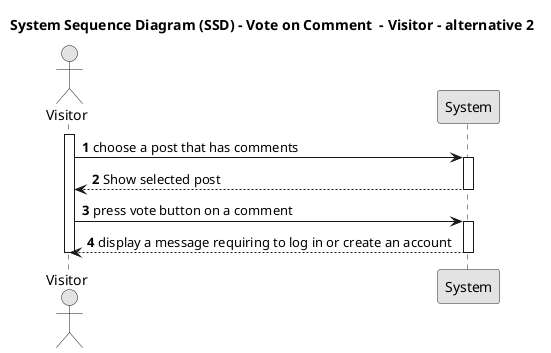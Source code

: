 @startuml US010B-SSD
skinparam monochrome true
skinparam packageStyle rectangle
skinparam shadowing false

title System Sequence Diagram (SSD) - Vote on Comment  - Visitor - alternative 2

autonumber


actor "Visitor" as User
participant "System" as System

activate User

User -> System : choose a post that has comments
    activate System

        System --> User : Show selected post
    deactivate System

    User -> System : press vote button on a comment 
    activate System
    
        System --> User : display a message requiring to log in or create an account
    deactivate System

deactivate User
@enduml